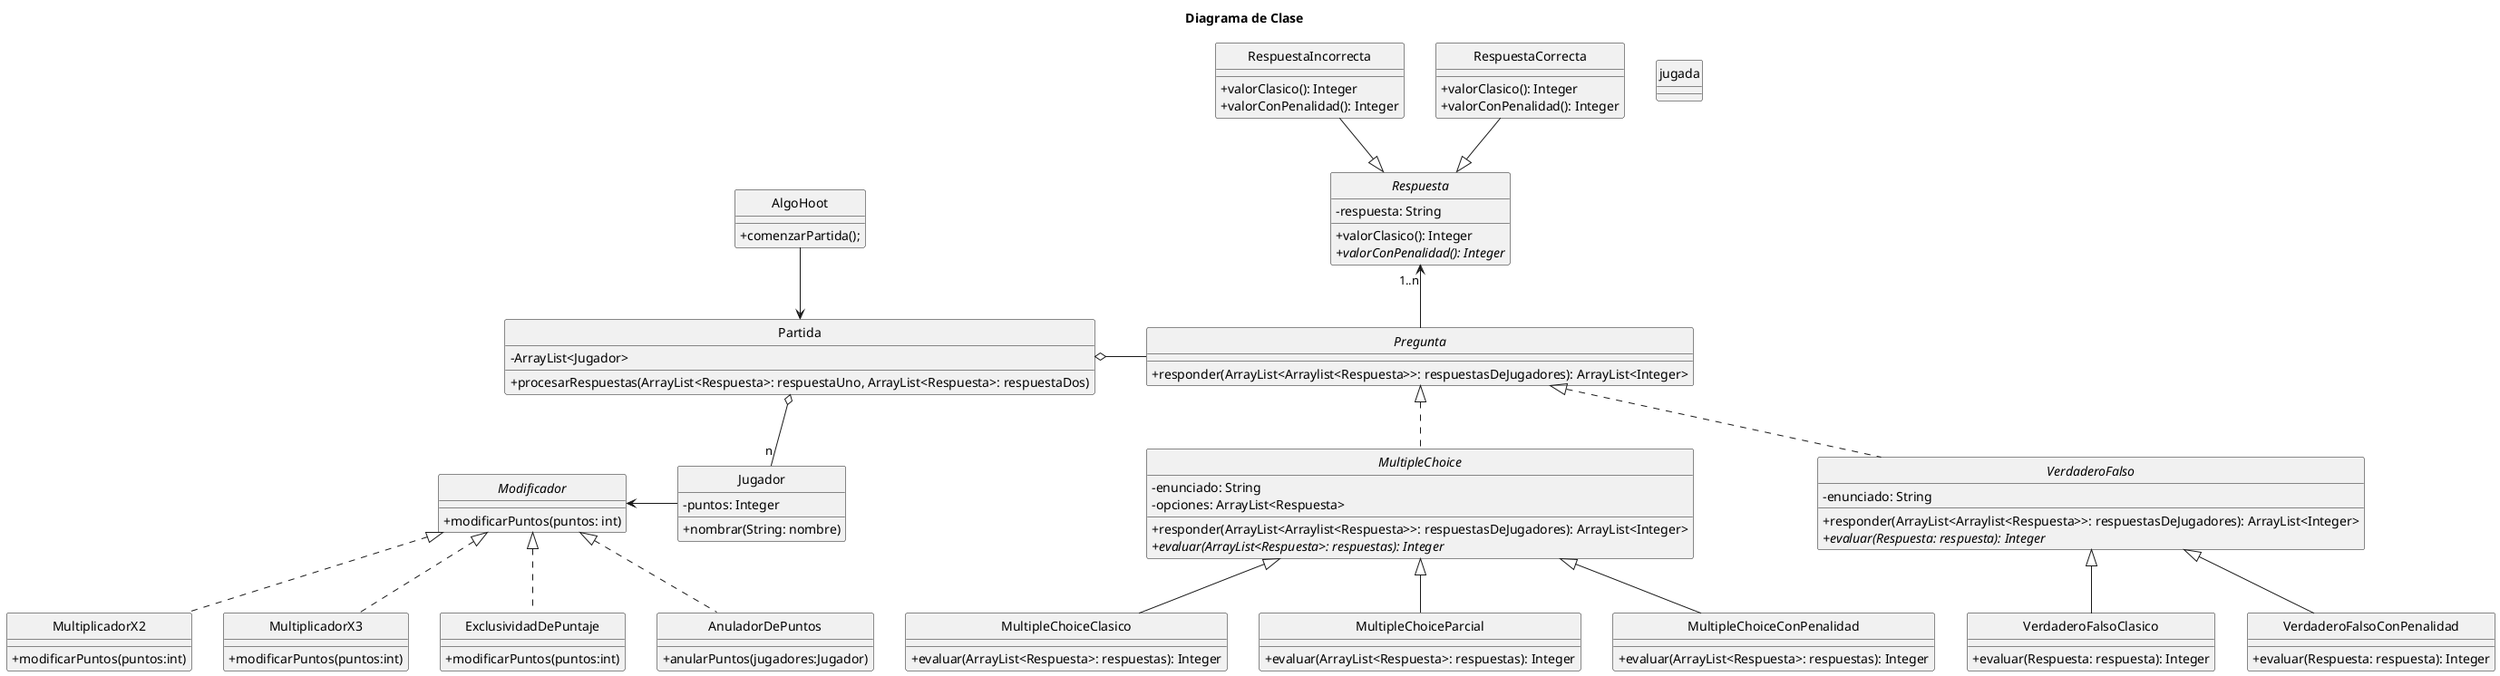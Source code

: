 @startuml
title Diagrama de Clase
skinparam monochrome true
hide circle
skinparam classAttributeIconSize 0

class AlgoHoot{
    +comenzarPartida();
}
interface Pregunta {
    + responder(ArrayList<Arraylist<Respuesta>>: respuestasDeJugadores): ArrayList<Integer>
}

abstract class MultipleChoice {
    - enunciado: String
    - opciones: ArrayList<Respuesta>
    + responder(ArrayList<Arraylist<Respuesta>>: respuestasDeJugadores): ArrayList<Integer>
    + {abstract} evaluar(ArrayList<Respuesta>: respuestas): Integer
}

class MultipleChoiceClasico{
    + evaluar(ArrayList<Respuesta>: respuestas): Integer
}

class MultipleChoiceParcial{
    + evaluar(ArrayList<Respuesta>: respuestas): Integer
}

class MultipleChoiceConPenalidad{
    + evaluar(ArrayList<Respuesta>: respuestas): Integer
}

abstract class VerdaderoFalso {
    - enunciado: String
    + responder(ArrayList<Arraylist<Respuesta>>: respuestasDeJugadores): ArrayList<Integer>
    + {abstract} evaluar(Respuesta: respuesta): Integer
}

class VerdaderoFalsoClasico{
    + evaluar(Respuesta: respuesta): Integer
}

class VerdaderoFalsoConPenalidad{
    + evaluar(Respuesta: respuesta): Integer
}

abstract class Respuesta {
    - respuesta: String
    + valorClasico(): Integer
    + {abstract} valorConPenalidad(): Integer
}

class RespuestaCorrecta{
    + valorClasico(): Integer
    +  valorConPenalidad(): Integer
}

class RespuestaIncorrecta{
    + valorClasico(): Integer
    + valorConPenalidad(): Integer
}

class Partida{
    -ArrayList<Jugador>

    +procesarRespuestas(ArrayList<Respuesta>: respuestaUno, ArrayList<Respuesta>: respuestaDos)
}


class Jugador{
    - puntos: Integer

    + nombrar(String: nombre)

}
class jugada{

}
Interface Modificador{
    +modificarPuntos(puntos: int)
}
class MultiplicadorX2{
    +modificarPuntos(puntos:int)
}
class MultiplicadorX3{
    +modificarPuntos(puntos:int)
}
class ExclusividadDePuntaje{
    +modificarPuntos(puntos:int)
}
class AnuladorDePuntos{
    +anularPuntos(jugadores:Jugador)
}
Modificador <- Jugador
Modificador <|.. MultiplicadorX2
Modificador <|.. MultiplicadorX3
Modificador <|.. AnuladorDePuntos
Modificador <|.. ExclusividadDePuntaje
MultipleChoice <|-down- MultipleChoiceClasico
MultipleChoice <|-down- MultipleChoiceParcial
MultipleChoice <|-- MultipleChoiceConPenalidad
VerdaderoFalso <|-- VerdaderoFalsoClasico
VerdaderoFalso <|-- VerdaderoFalsoConPenalidad

Pregunta -up-> "1..n" Respuesta

Jugador "n" -up-o Partida

Pregunta -left-o Partida


Pregunta <|.. MultipleChoice
Pregunta <|.. VerdaderoFalso
Respuesta <|-up- RespuestaCorrecta
Respuesta <|-up- RespuestaIncorrecta

Partida <-up- AlgoHoot

@enduml